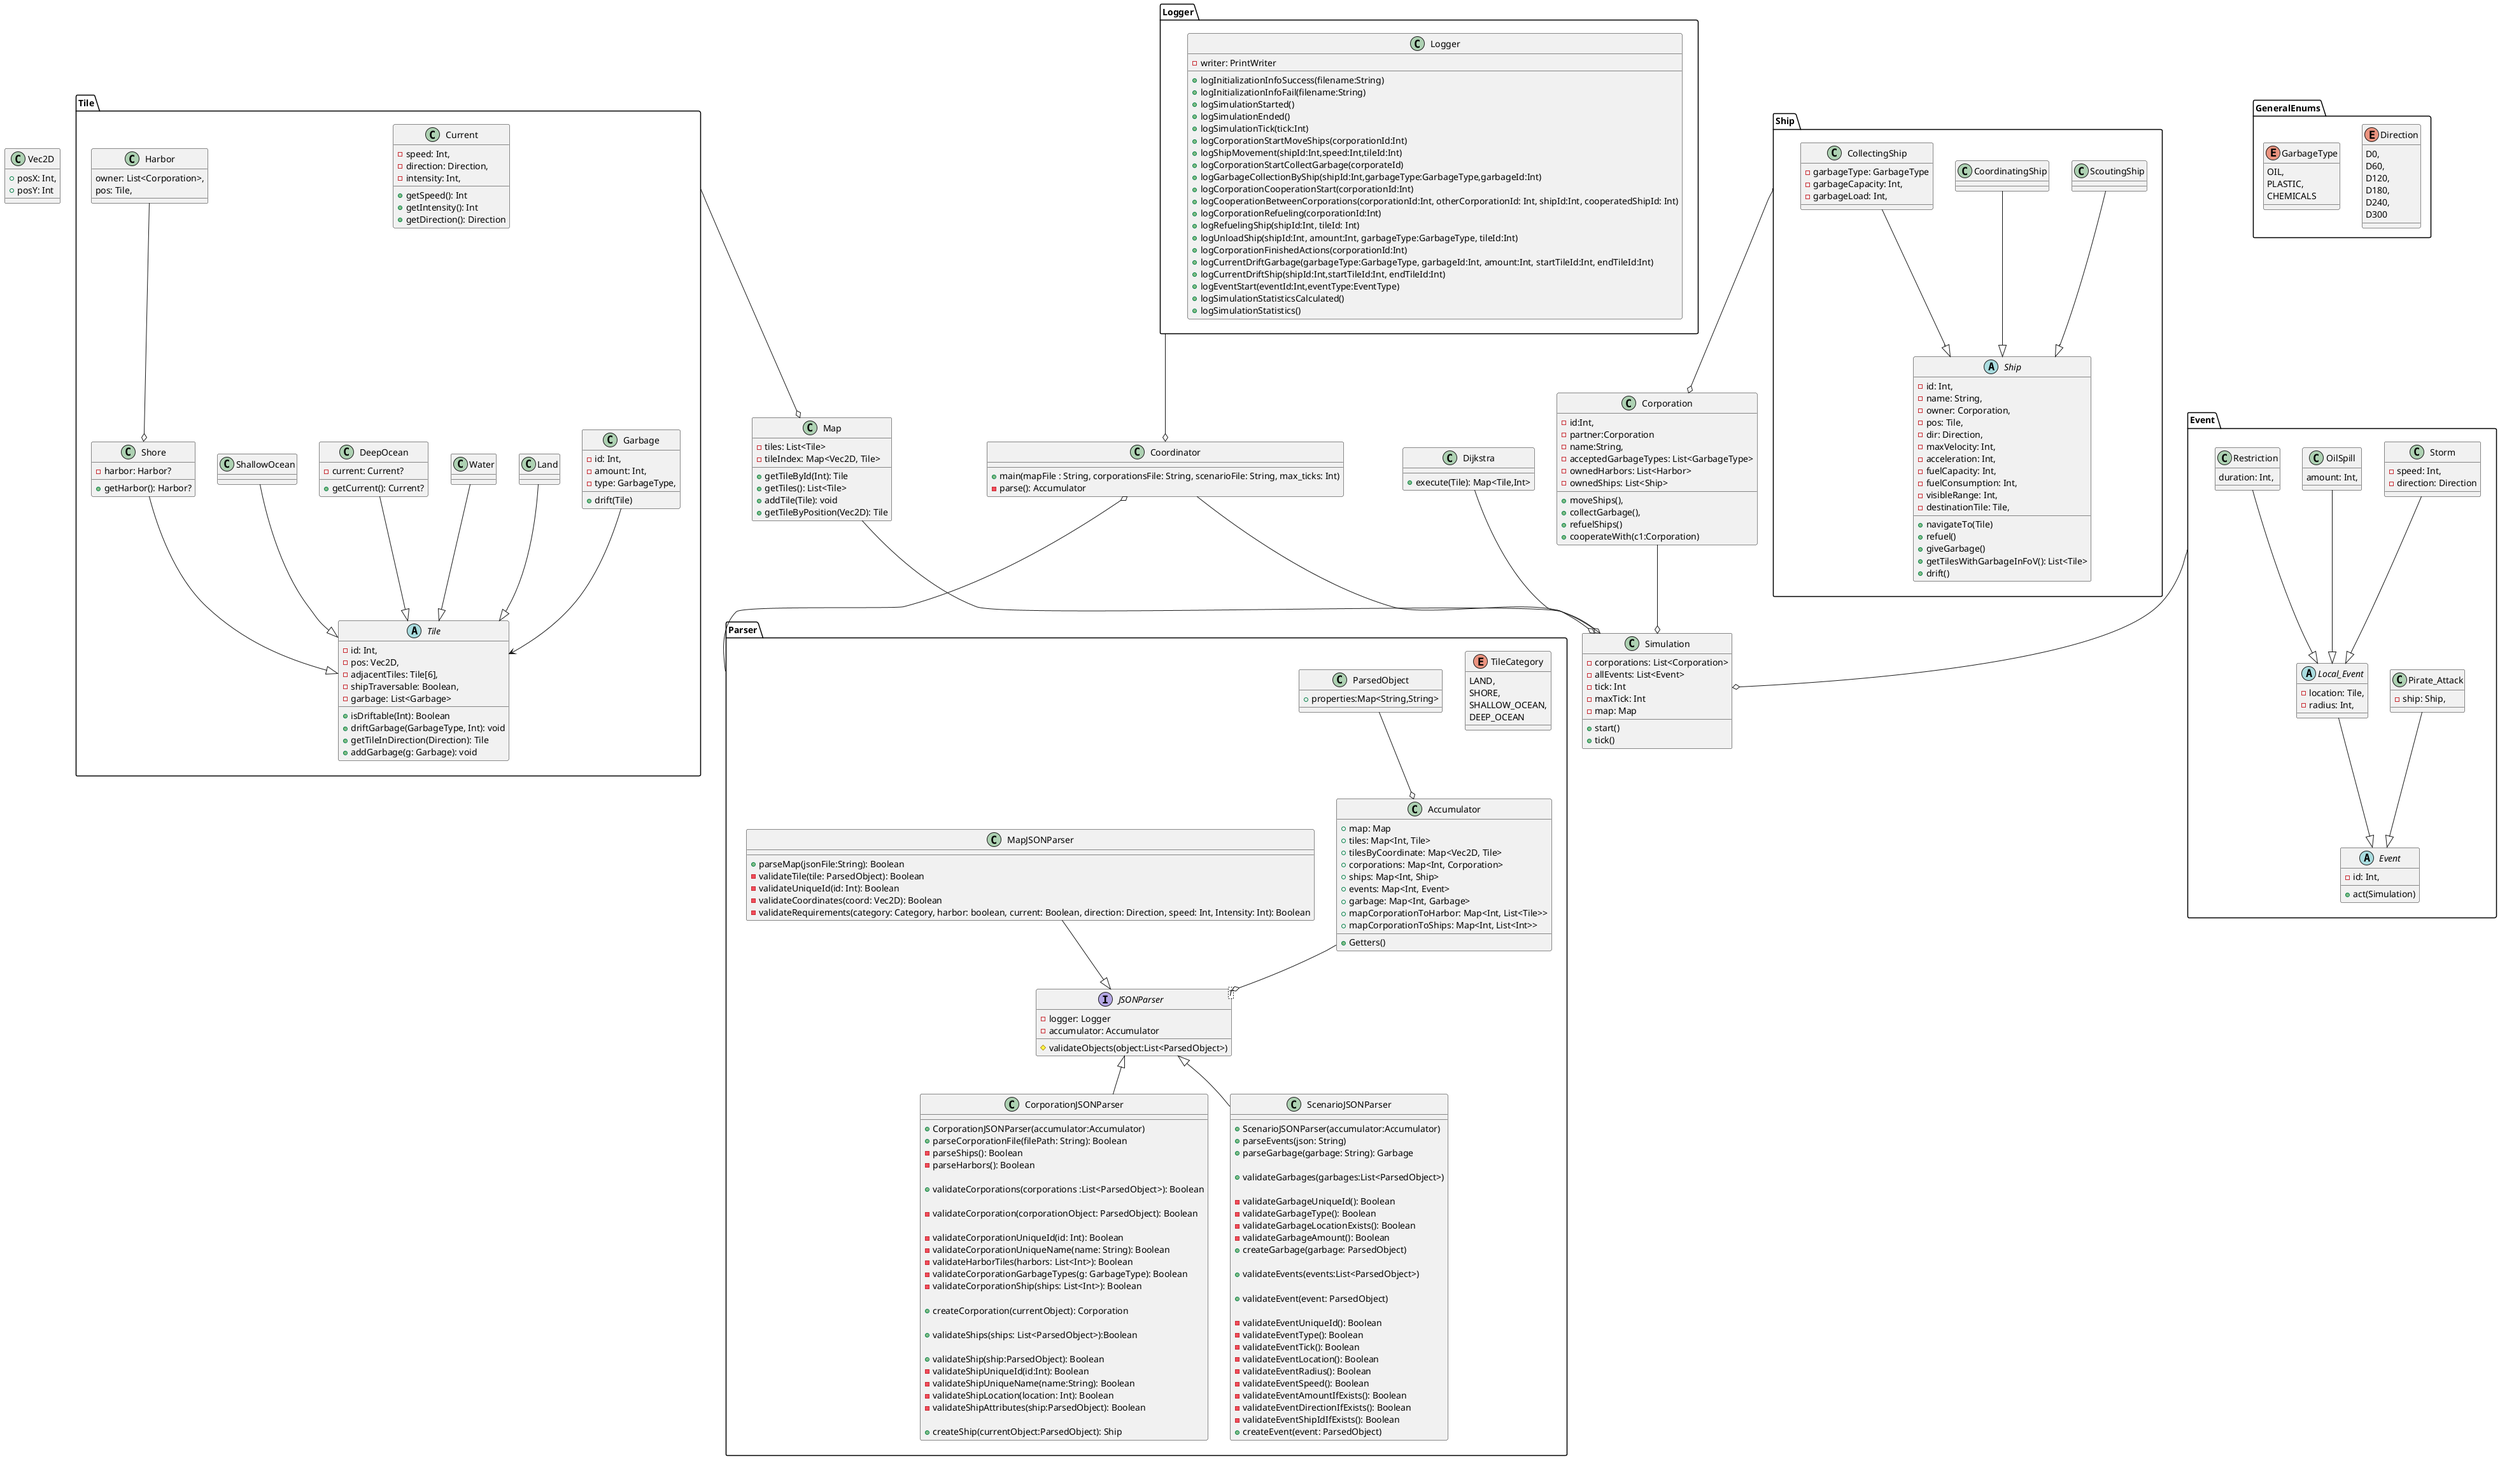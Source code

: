 @startuml
'General
package GeneralEnums{
  enum Direction{
    D0,
    D60,
    D120,
    D180,
    D240,
    D300
  }
  enum GarbageType{
    OIL,
    PLASTIC,
    CHEMICALS
  }
}
class Vec2D{
  + posX: Int,
  + posY: Int
}
class Corporation {
  - id:Int,
  - partner:Corporation
  - name:String,
  - acceptedGarbageTypes: List<GarbageType>
  - ownedHarbors: List<Harbor>
  - ownedShips: List<Ship>
  + moveShips(),
  + collectGarbage(),
  + refuelShips()
  +cooperateWith(c1:Corporation)
}
class Dijkstra{
  + execute(Tile): Map<Tile,Int>
}

Dijkstra --o Simulation


Coordinator o-- Parser
Event --o Simulation
Ship --o Corporation
Tile --o Map
Logger --o Coordinator


class Coordinator {
 + main(mapFile : String, corporationsFile: String, scenarioFile: String, max_ticks: Int)
 - parse(): Accumulator
}
Coordinator -- Simulation
class Map {
  - tiles: List<Tile>
  - tileIndex: Map<Vec2D, Tile>
  + getTileById(Int): Tile
  + getTiles(): List<Tile>
  + addTile(Tile): void
  + getTileByPosition(Vec2D): Tile
}


class Simulation {
  - corporations: List<Corporation>
  - allEvents: List<Event>
  - tick: Int
  - maxTick: Int
  - map: Map
  + start()
  + tick()

}
Corporation --o Simulation
Map --o Simulation
package Event{
  abstract class Event {
    - id: Int,
    + act(Simulation)
  }
  Pirate_Attack --|> Event
  class Pirate_Attack {
    - ship: Ship,
  }
  Local_Event --|> Event
  abstract class Local_Event {
    - location: Tile,
    - radius: Int,
  }
  Storm --|> Local_Event
  class Storm {
    - speed: Int,
    - direction: Direction
  }
  OilSpill --|> Local_Event
  class OilSpill {
    amount: Int,
  }
  Restriction --|> Local_Event
  class Restriction {
    duration: Int,
  }
}
package Parser {
  enum TileCategory {
    LAND,
    SHORE,
    SHALLOW_OCEAN,
    DEEP_OCEAN
  }
  class ParsedObject {
    + properties:Map<String,String>
  }
  interface JSONParser<T>{
    - logger: Logger
    - accumulator: Accumulator
    # validateObjects(object:List<ParsedObject>)
  }

  MapJSONParser --|> JSONParser


  class MapJSONParser {
    + parseMap(jsonFile:String): Boolean
    - validateTile(tile: ParsedObject): Boolean
    - validateUniqueId(id: Int): Boolean
    - validateCoordinates(coord: Vec2D): Boolean
    - validateRequirements(category: Category, harbor: boolean, current: Boolean, direction: Direction, speed: Int, Intensity: Int): Boolean
  }

  class CorporationJSONParser{
'    -map: Map
'    -corporations: List<Corporation>
'    -ships: Map<Int, Ship>
'    -mapCorporationToHarbor: Map<Int, List<Tile>>
'    -currentObject: ParsedObject
'    -mapCorporationToShips: Map<Int, List<Int>>

    + CorporationJSONParser(accumulator:Accumulator)
    + parseCorporationFile(filePath: String): Boolean
    - parseShips(): Boolean
    - parseHarbors(): Boolean

    + validateCorporations(corporations :List<ParsedObject>): Boolean

    - validateCorporation(corporationObject: ParsedObject): Boolean

    - validateCorporationUniqueId(id: Int): Boolean
    - validateCorporationUniqueName(name: String): Boolean
    - validateHarborTiles(harbors: List<Int>): Boolean
    - validateCorporationGarbageTypes(g: GarbageType): Boolean
    - validateCorporationShip(ships: List<Int>): Boolean

    + createCorporation(currentObject): Corporation

    + validateShips(ships: List<ParsedObject>):Boolean

    + validateShip(ship:ParsedObject): Boolean
    - validateShipUniqueId(id:Int): Boolean
    - validateShipUniqueName(name:String): Boolean
    - validateShipLocation(location: Int): Boolean
    - validateShipAttributes(ship:ParsedObject): Boolean

    + createShip(currentObject:ParsedObject): Ship
  }

  class ScenarioJSONParser{
    + ScenarioJSONParser(accumulator:Accumulator)
    + parseEvents(json: String)
    + parseGarbage(garbage: String): Garbage

    + validateGarbages(garbages:List<ParsedObject>)

    - validateGarbageUniqueId(): Boolean
    - validateGarbageType(): Boolean
    - validateGarbageLocationExists(): Boolean
    - validateGarbageAmount(): Boolean
    + createGarbage(garbage: ParsedObject)

    + validateEvents(events:List<ParsedObject>)

    + validateEvent(event: ParsedObject)

    - validateEventUniqueId(): Boolean
    - validateEventType(): Boolean
    - validateEventTick(): Boolean
    - validateEventLocation(): Boolean
    - validateEventRadius(): Boolean
    - validateEventSpeed(): Boolean
    - validateEventAmountIfExists(): Boolean
    - validateEventDirectionIfExists(): Boolean
    - validateEventShipIdIfExists(): Boolean
    + createEvent(event: ParsedObject)
  }

  JSONParser <|-- CorporationJSONParser
  JSONParser <|-- ScenarioJSONParser
  Accumulator --o JSONParser
  ParsedObject --o Accumulator
  class Accumulator {
    + map: Map
    + tiles: Map<Int, Tile>
    + tilesByCoordinate: Map<Vec2D, Tile>
    + corporations: Map<Int, Corporation>
    + ships: Map<Int, Ship>
    + events: Map<Int, Event>
    + garbage: Map<Int, Garbage>
    + mapCorporationToHarbor: Map<Int, List<Tile>>
    + mapCorporationToShips: Map<Int, List<Int>>
    + Getters()
  }
}
'Tiles

package Tile{
  abstract class Tile{
    - id: Int,
    - pos: Vec2D,
    - adjacentTiles: Tile[6],
    - shipTraversable: Boolean,
    - garbage: List<Garbage>
    + isDriftable(Int): Boolean
    + driftGarbage(GarbageType, Int): void
    + getTileInDirection(Direction): Tile
    + addGarbage(g: Garbage): void
  }


  class Garbage {
    - id: Int,
    - amount: Int,
    - type: GarbageType,
    + drift(Tile)
  }

  Garbage --> Tile

  Land --|> Tile
  Water --|> Tile

  Shore --|> Tile
  DeepOcean --|> Tile
  ShallowOcean --|> Tile

  class Current {
    - speed: Int,
    - direction: Direction,
    - intensity: Int,
    + getSpeed(): Int
    + getIntensity(): Int
    + getDirection(): Direction
  }
  class Land{
  }
  class Shore{
    - harbor: Harbor?
    + getHarbor(): Harbor?
  }
  class ShallowOcean{}
  class DeepOcean{
    - current: Current?
    + getCurrent(): Current?
  }

class Harbor {
  owner: List<Corporation>,
  pos: Tile,
}
Harbor --o Shore
}
'Ships
package Ship{
  abstract class Ship {
    - id: Int,
    - name: String,
    - owner: Corporation,
    - pos: Tile,
    - dir: Direction,
    - maxVelocity: Int,
    - acceleration: Int,
    - fuelCapacity: Int,
    - fuelConsumption: Int,
    - visibleRange: Int,
    - destinationTile: Tile,
    + navigateTo(Tile)
    + refuel()
    + giveGarbage()
    + getTilesWithGarbageInFoV(): List<Tile>
    + drift()
  }

  ScoutingShip --|> Ship
  CoordinatingShip --|> Ship
  CollectingShip --|> Ship

  class ScoutingShip{
  }
  class CoordinatingShip{
  }
  class CollectingShip{
    - garbageType: GarbageType
    - garbageCapacity: Int,
    - garbageLoad: Int,
  }
}
package Logger{
  class Logger{
'  - writer: PrintWriter = new PrintWriter(System.out)
    - writer: PrintWriter
    + logInitializationInfoSuccess(filename:String)
    + logInitializationInfoFail(filename:String)
    + logSimulationStarted()
    + logSimulationEnded()
    + logSimulationTick(tick:Int)
    + logCorporationStartMoveShips(corporationId:Int)
    + logShipMovement(shipId:Int,speed:Int,tileId:Int)
    + logCorporationStartCollectGarbage(corporateId)
    + logGarbageCollectionByShip(shipId:Int,garbageType:GarbageType,garbageId:Int)
    + logCorporationCooperationStart(corporationId:Int)
    + logCooperationBetweenCorporations(corporationId:Int, otherCorporationId: Int, shipId:Int, cooperatedShipId: Int)
    + logCorporationRefueling(corporationId:Int)
    + logRefuelingShip(shipId:Int, tileId: Int)
    + logUnloadShip(shipId:Int, amount:Int, garbageType:GarbageType, tileId:Int)
    + logCorporationFinishedActions(corporationId:Int)
    + logCurrentDriftGarbage(garbageType:GarbageType, garbageId:Int, amount:Int, startTileId:Int, endTileId:Int)
    + logCurrentDriftShip(shipId:Int,startTileId:Int, endTileId:Int)
    + logEventStart(eventId:Int,eventType:EventType)
    + logSimulationStatisticsCalculated()
    + logSimulationStatistics()
  }
}
@enduml